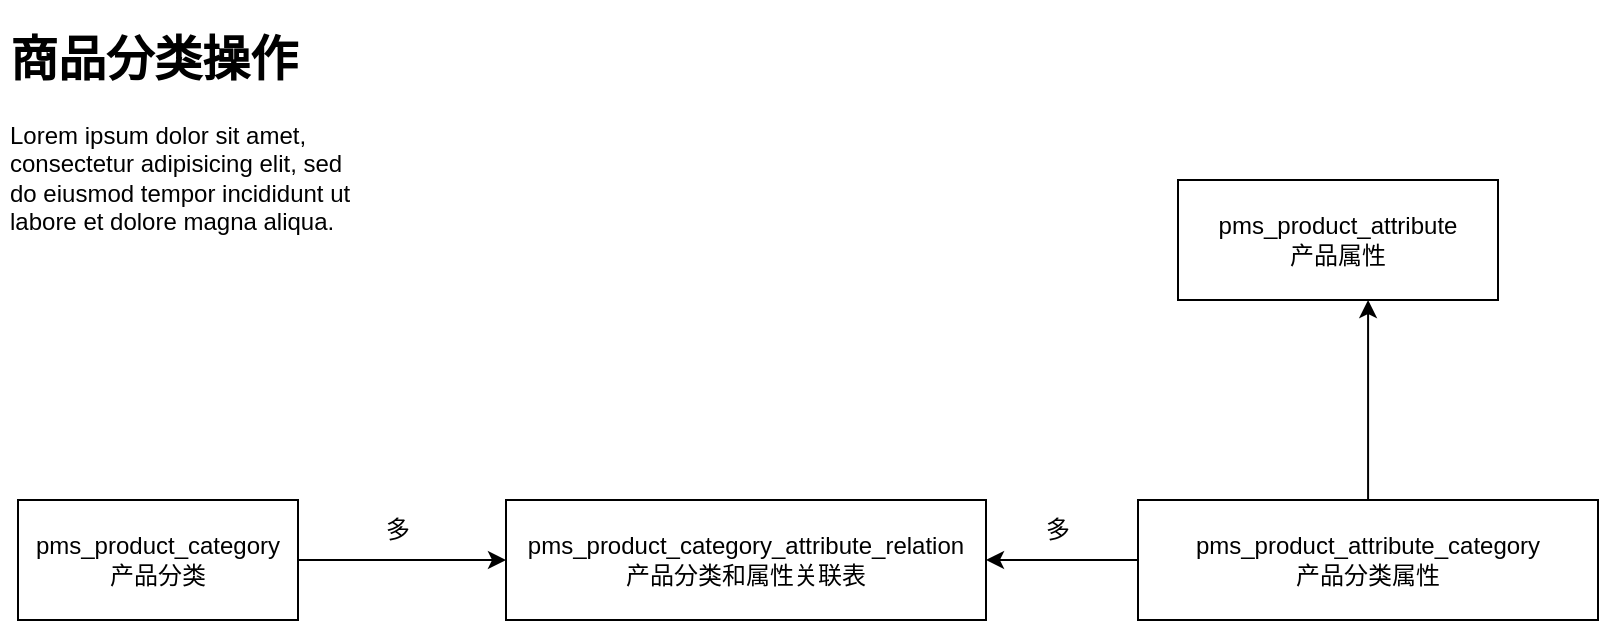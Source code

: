 <mxfile version="21.3.3" type="github" pages="4">
  <diagram name="PMS-商品分类" id="39_APPAiOw8bz9AKteXl">
    <mxGraphModel dx="1105" dy="1747" grid="1" gridSize="10" guides="1" tooltips="1" connect="1" arrows="1" fold="1" page="1" pageScale="1" pageWidth="827" pageHeight="1169" math="0" shadow="0">
      <root>
        <mxCell id="0" />
        <mxCell id="1" parent="0" />
        <mxCell id="hIbkvllS98ZsWtY81FQt-7" style="edgeStyle=orthogonalEdgeStyle;rounded=0;orthogonalLoop=1;jettySize=auto;html=1;entryX=0;entryY=0.5;entryDx=0;entryDy=0;" edge="1" parent="1" source="hIbkvllS98ZsWtY81FQt-1" target="hIbkvllS98ZsWtY81FQt-2">
          <mxGeometry relative="1" as="geometry" />
        </mxCell>
        <mxCell id="hIbkvllS98ZsWtY81FQt-1" value="pms_product_category&lt;br&gt;产品分类" style="whiteSpace=wrap;html=1;" vertex="1" parent="1">
          <mxGeometry x="19" y="240" width="140" height="60" as="geometry" />
        </mxCell>
        <mxCell id="hIbkvllS98ZsWtY81FQt-2" value="pms_product_category_attribute_relation&lt;br&gt;产品分类和属性关联表" style="whiteSpace=wrap;html=1;" vertex="1" parent="1">
          <mxGeometry x="263" y="240" width="240" height="60" as="geometry" />
        </mxCell>
        <mxCell id="hIbkvllS98ZsWtY81FQt-4" value="pms_product_attribute&lt;br&gt;产品属性" style="whiteSpace=wrap;html=1;" vertex="1" parent="1">
          <mxGeometry x="599" y="80" width="160" height="60" as="geometry" />
        </mxCell>
        <mxCell id="hIbkvllS98ZsWtY81FQt-8" style="edgeStyle=orthogonalEdgeStyle;rounded=0;orthogonalLoop=1;jettySize=auto;html=1;" edge="1" parent="1" source="hIbkvllS98ZsWtY81FQt-5" target="hIbkvllS98ZsWtY81FQt-2">
          <mxGeometry relative="1" as="geometry" />
        </mxCell>
        <mxCell id="hIbkvllS98ZsWtY81FQt-11" style="edgeStyle=orthogonalEdgeStyle;rounded=0;orthogonalLoop=1;jettySize=auto;html=1;entryX=0.594;entryY=1;entryDx=0;entryDy=0;entryPerimeter=0;" edge="1" parent="1" source="hIbkvllS98ZsWtY81FQt-5" target="hIbkvllS98ZsWtY81FQt-4">
          <mxGeometry relative="1" as="geometry" />
        </mxCell>
        <mxCell id="hIbkvllS98ZsWtY81FQt-5" value="pms_product_attribute_category&lt;br&gt;产品分类属性" style="whiteSpace=wrap;html=1;" vertex="1" parent="1">
          <mxGeometry x="579" y="240" width="230" height="60" as="geometry" />
        </mxCell>
        <mxCell id="hIbkvllS98ZsWtY81FQt-9" value="多" style="text;html=1;strokeColor=none;fillColor=none;align=center;verticalAlign=middle;whiteSpace=wrap;rounded=0;" vertex="1" parent="1">
          <mxGeometry x="179" y="240" width="60" height="30" as="geometry" />
        </mxCell>
        <mxCell id="hIbkvllS98ZsWtY81FQt-10" value="多" style="text;html=1;strokeColor=none;fillColor=none;align=center;verticalAlign=middle;whiteSpace=wrap;rounded=0;" vertex="1" parent="1">
          <mxGeometry x="509" y="240" width="60" height="30" as="geometry" />
        </mxCell>
        <mxCell id="hIbkvllS98ZsWtY81FQt-12" value="&lt;h1&gt;商品分类操作&lt;/h1&gt;&lt;p&gt;Lorem ipsum dolor sit amet, consectetur adipisicing elit, sed do eiusmod tempor incididunt ut labore et dolore magna aliqua.&lt;/p&gt;" style="text;html=1;strokeColor=none;fillColor=none;spacing=5;spacingTop=-20;whiteSpace=wrap;overflow=hidden;rounded=0;" vertex="1" parent="1">
          <mxGeometry x="10" width="190" height="120" as="geometry" />
        </mxCell>
      </root>
    </mxGraphModel>
  </diagram>
  <diagram id="B3GQFF1nsAJ64vcqgbeN" name="第 2 页">
    <mxGraphModel dx="1050" dy="549" grid="1" gridSize="10" guides="1" tooltips="1" connect="1" arrows="1" fold="1" page="1" pageScale="1" pageWidth="827" pageHeight="1169" math="0" shadow="0">
      <root>
        <mxCell id="0" />
        <mxCell id="1" parent="0" />
      </root>
    </mxGraphModel>
  </diagram>
  <diagram id="btRLH8DJUW3DWAOsF6II" name="第 3 页">
    <mxGraphModel dx="1050" dy="549" grid="1" gridSize="10" guides="1" tooltips="1" connect="1" arrows="1" fold="1" page="1" pageScale="1" pageWidth="827" pageHeight="1169" math="0" shadow="0">
      <root>
        <mxCell id="0" />
        <mxCell id="1" parent="0" />
      </root>
    </mxGraphModel>
  </diagram>
  <diagram id="puOFhP4ZV_LL_MLfkZ5R" name="第 4 页">
    <mxGraphModel dx="1050" dy="549" grid="1" gridSize="10" guides="1" tooltips="1" connect="1" arrows="1" fold="1" page="1" pageScale="1" pageWidth="827" pageHeight="1169" math="0" shadow="0">
      <root>
        <mxCell id="0" />
        <mxCell id="1" parent="0" />
      </root>
    </mxGraphModel>
  </diagram>
</mxfile>
